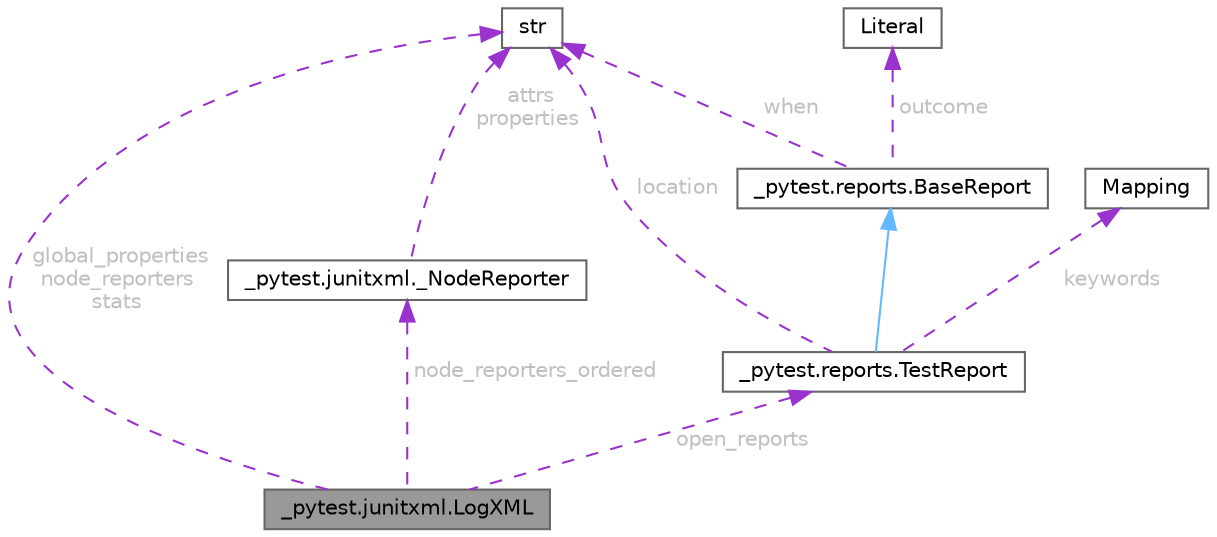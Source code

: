 digraph "_pytest.junitxml.LogXML"
{
 // LATEX_PDF_SIZE
  bgcolor="transparent";
  edge [fontname=Helvetica,fontsize=10,labelfontname=Helvetica,labelfontsize=10];
  node [fontname=Helvetica,fontsize=10,shape=box,height=0.2,width=0.4];
  Node1 [id="Node000001",label="_pytest.junitxml.LogXML",height=0.2,width=0.4,color="gray40", fillcolor="grey60", style="filled", fontcolor="black",tooltip=" "];
  Node2 -> Node1 [id="edge1_Node000001_Node000002",dir="back",color="darkorchid3",style="dashed",tooltip=" ",label=" global_properties\nnode_reporters\nstats",fontcolor="grey" ];
  Node2 [id="Node000002",label="str",height=0.2,width=0.4,color="gray40", fillcolor="white", style="filled",tooltip=" "];
  Node3 -> Node1 [id="edge2_Node000001_Node000003",dir="back",color="darkorchid3",style="dashed",tooltip=" ",label=" node_reporters_ordered",fontcolor="grey" ];
  Node3 [id="Node000003",label="_pytest.junitxml._NodeReporter",height=0.2,width=0.4,color="gray40", fillcolor="white", style="filled",URL="$class__pytest_1_1junitxml_1_1___node_reporter.html",tooltip=" "];
  Node2 -> Node3 [id="edge3_Node000003_Node000002",dir="back",color="darkorchid3",style="dashed",tooltip=" ",label=" attrs\nproperties",fontcolor="grey" ];
  Node4 -> Node1 [id="edge4_Node000001_Node000004",dir="back",color="darkorchid3",style="dashed",tooltip=" ",label=" open_reports",fontcolor="grey" ];
  Node4 [id="Node000004",label="_pytest.reports.TestReport",height=0.2,width=0.4,color="gray40", fillcolor="white", style="filled",URL="$class__pytest_1_1reports_1_1_test_report.html",tooltip=" "];
  Node5 -> Node4 [id="edge5_Node000004_Node000005",dir="back",color="steelblue1",style="solid",tooltip=" "];
  Node5 [id="Node000005",label="_pytest.reports.BaseReport",height=0.2,width=0.4,color="gray40", fillcolor="white", style="filled",URL="$class__pytest_1_1reports_1_1_base_report.html",tooltip=" "];
  Node2 -> Node5 [id="edge6_Node000005_Node000002",dir="back",color="darkorchid3",style="dashed",tooltip=" ",label=" when",fontcolor="grey" ];
  Node6 -> Node5 [id="edge7_Node000005_Node000006",dir="back",color="darkorchid3",style="dashed",tooltip=" ",label=" outcome",fontcolor="grey" ];
  Node6 [id="Node000006",label="Literal",height=0.2,width=0.4,color="gray40", fillcolor="white", style="filled",tooltip=" "];
  Node2 -> Node4 [id="edge8_Node000004_Node000002",dir="back",color="darkorchid3",style="dashed",tooltip=" ",label=" location",fontcolor="grey" ];
  Node7 -> Node4 [id="edge9_Node000004_Node000007",dir="back",color="darkorchid3",style="dashed",tooltip=" ",label=" keywords",fontcolor="grey" ];
  Node7 [id="Node000007",label="Mapping",height=0.2,width=0.4,color="gray40", fillcolor="white", style="filled",tooltip=" "];
}
